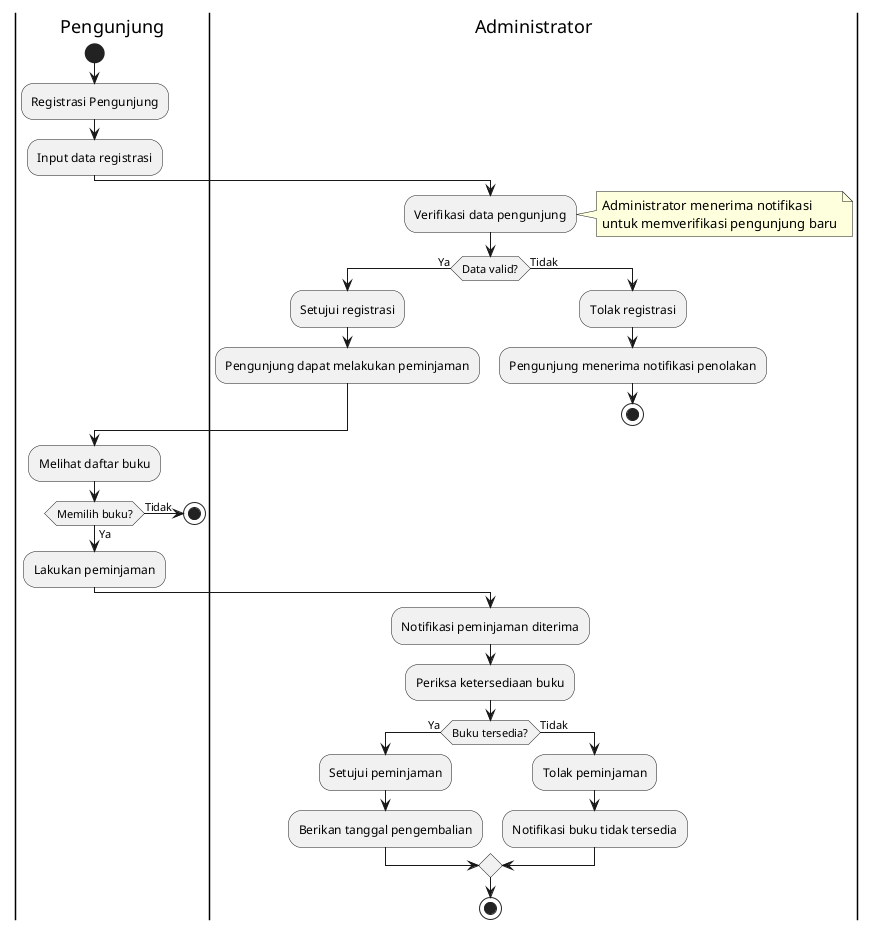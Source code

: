 @startuml flowchart
|Pengunjung|
start
:Registrasi Pengunjung;
:Input data registrasi;

|Administrator|
:Verifikasi data pengunjung;
note right: Administrator menerima notifikasi \nuntuk memverifikasi pengunjung baru
if (Data valid?) then (Ya)
  :Setujui registrasi;
  :Pengunjung dapat melakukan peminjaman;
else (Tidak)
  :Tolak registrasi;
  :Pengunjung menerima notifikasi penolakan;
  stop
endif

|Pengunjung|
:Melihat daftar buku;
if (Memilih buku?) then (Ya)
  :Lakukan peminjaman;
else (Tidak)
  stop
endif

|Administrator|
:Notifikasi peminjaman diterima;
:Periksa ketersediaan buku;

if (Buku tersedia?) then (Ya)
  :Setujui peminjaman;
  :Berikan tanggal pengembalian;
else (Tidak)
  :Tolak peminjaman;
  :Notifikasi buku tidak tersedia;
endif

stop
@enduml
